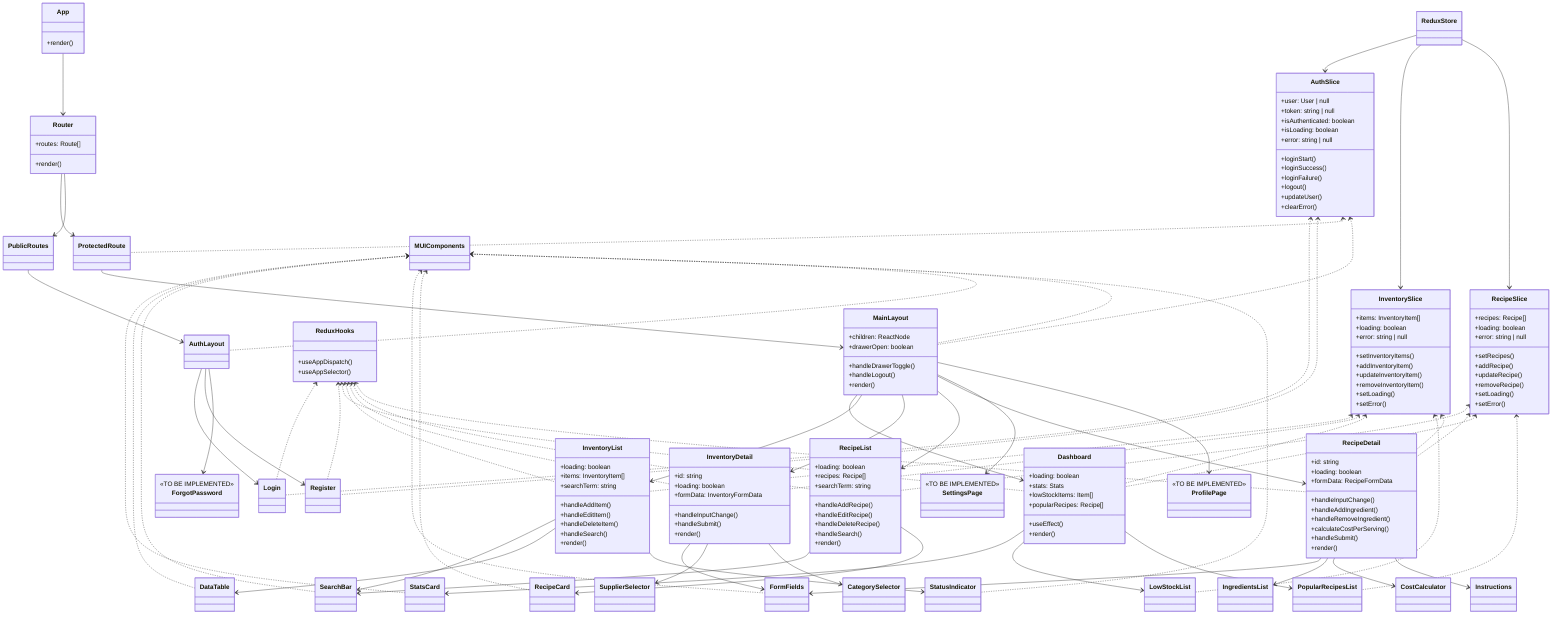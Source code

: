 classDiagram
    %% Main Application Structure
    App --> Router
    Router --> ProtectedRoute
    Router --> PublicRoutes
    
    %% Layouts
    ProtectedRoute --> MainLayout
    PublicRoutes --> AuthLayout
    
    %% Main Feature Components
    MainLayout --> Dashboard
    MainLayout --> InventoryList
    MainLayout --> InventoryDetail
    MainLayout --> RecipeList
    MainLayout --> RecipeDetail
    MainLayout --> SettingsPage
    MainLayout --> ProfilePage
    
    %% Auth Components
    AuthLayout --> Login
    AuthLayout --> Register
    AuthLayout --> ForgotPassword
    
    %% Component Hierarchy for Dashboard
    Dashboard --> StatsCard
    Dashboard --> LowStockList
    Dashboard --> PopularRecipesList
    
    %% Component Hierarchy for Inventory
    InventoryList --> SearchBar
    InventoryList --> DataTable
    InventoryList --> StatusIndicator
    InventoryDetail --> FormFields
    InventoryDetail --> SupplierSelector
    InventoryDetail --> CategorySelector
    
    %% Component Hierarchy for Recipes
    RecipeList --> SearchBar
    RecipeList --> RecipeCard
    RecipeDetail --> FormFields
    RecipeDetail --> IngredientsList
    RecipeDetail --> CostCalculator
    RecipeDetail --> Instructions
    
    %% Redux State Management
    ReduxStore --> AuthSlice
    ReduxStore --> InventorySlice
    ReduxStore --> RecipeSlice
    
    %% State Consumers
    AuthSlice <.. Login
    AuthSlice <.. Register
    AuthSlice <.. ProtectedRoute
    AuthSlice <.. MainLayout
    
    InventorySlice <.. InventoryList
    InventorySlice <.. InventoryDetail
    InventorySlice <.. Dashboard
    InventorySlice <.. LowStockList
    InventorySlice <.. RecipeDetail
    
    RecipeSlice <.. RecipeList
    RecipeSlice <.. RecipeDetail
    RecipeSlice <.. Dashboard
    RecipeSlice <.. PopularRecipesList
    
    %% Custom Hooks
    ReduxHooks <.. Login
    ReduxHooks <.. Register
    ReduxHooks <.. Dashboard
    ReduxHooks <.. InventoryList
    ReduxHooks <.. InventoryDetail
    ReduxHooks <.. RecipeList
    ReduxHooks <.. RecipeDetail
    
    %% UI Components
    MUIComponents <.. StatsCard
    MUIComponents <.. DataTable
    MUIComponents <.. SearchBar
    MUIComponents <.. FormFields
    MUIComponents <.. RecipeCard
    MUIComponents <.. StatusIndicator
    MUIComponents <.. MainLayout
    MUIComponents <.. AuthLayout
    
    %% Class definitions
    class App {
        +render()
    }
    
    class Router {
        +routes: Route[]
        +render()
    }
    
    class MainLayout {
        +children: ReactNode
        +drawerOpen: boolean
        +handleDrawerToggle()
        +handleLogout()
        +render()
    }
    
    class Dashboard {
        +loading: boolean
        +stats: Stats
        +lowStockItems: Item[]
        +popularRecipes: Recipe[]
        +useEffect()
        +render()
    }
    
    class InventoryList {
        +loading: boolean
        +items: InventoryItem[]
        +searchTerm: string
        +handleAddItem()
        +handleEditItem()
        +handleDeleteItem()
        +handleSearch()
        +render()
    }
    
    class InventoryDetail {
        +id: string
        +loading: boolean
        +formData: InventoryFormData
        +handleInputChange()
        +handleSubmit()
        +render()
    }
    
    class RecipeList {
        +loading: boolean
        +recipes: Recipe[]
        +searchTerm: string
        +handleAddRecipe()
        +handleEditRecipe()
        +handleDeleteRecipe()
        +handleSearch()
        +render()
    }
    
    class RecipeDetail {
        +id: string
        +loading: boolean
        +formData: RecipeFormData
        +handleInputChange()
        +handleAddIngredient()
        +handleRemoveIngredient()
        +calculateCostPerServing()
        +handleSubmit()
        +render()
    }
    
    class AuthSlice {
        +user: User | null
        +token: string | null
        +isAuthenticated: boolean
        +isLoading: boolean
        +error: string | null
        +loginStart()
        +loginSuccess()
        +loginFailure()
        +logout()
        +updateUser()
        +clearError()
    }
    
    class InventorySlice {
        +items: InventoryItem[]
        +loading: boolean
        +error: string | null
        +setInventoryItems()
        +addInventoryItem()
        +updateInventoryItem()
        +removeInventoryItem()
        +setLoading()
        +setError()
    }
    
    class RecipeSlice {
        +recipes: Recipe[]
        +loading: boolean
        +error: string | null
        +setRecipes()
        +addRecipe()
        +updateRecipe()
        +removeRecipe()
        +setLoading()
        +setError()
    }
    
    class ReduxHooks {
        +useAppDispatch()
        +useAppSelector()
    }
    
    %% Indicate implemented vs to-be-implemented
    class SettingsPage {
        <<TO BE IMPLEMENTED>>
    }
    
    class ProfilePage {
        <<TO BE IMPLEMENTED>>
    }
    
    class ForgotPassword {
        <<TO BE IMPLEMENTED>>
    }